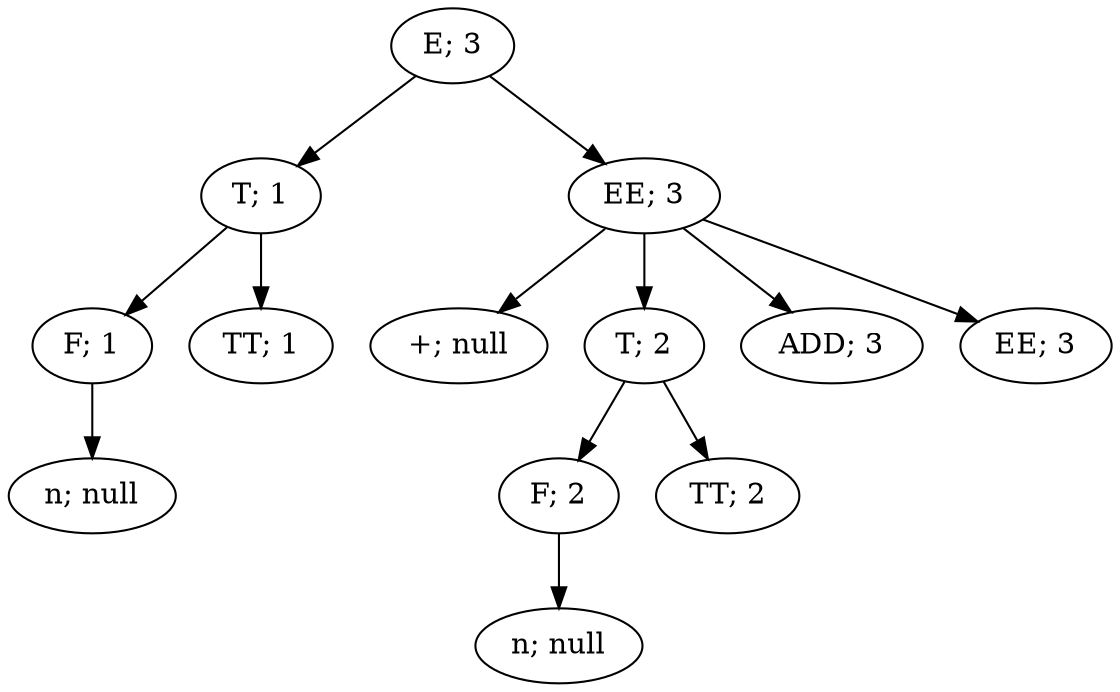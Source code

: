 digraph ParserResult {
"NonTerminal[name=E]_17" [label="E; 3"]
"NonTerminal[name=T]_8" [label="T; 1"]
"NonTerminal[name=E]_17"->"NonTerminal[name=T]_8";
"NonTerminal[name=T]_8" [label="T; 1"]
"NonTerminal[name=F]_6" [label="F; 1"]
"NonTerminal[name=T]_8"->"NonTerminal[name=F]_6";
"NonTerminal[name=F]_6" [label="F; 1"]
"Token{name='n', value='1'}_5" [label="n; null"]
"NonTerminal[name=F]_6"->"Token{name='n', value='1'}_5";
"Token{name='n', value='1'}_5" [label="n; null"]
"NonTerminal[name=TT]_7" [label="TT; 1"]
"NonTerminal[name=T]_8"->"NonTerminal[name=TT]_7";
"NonTerminal[name=TT]_7" [label="TT; 1"]
"NonTerminal[name=EE]_16" [label="EE; 3"]
"NonTerminal[name=E]_17"->"NonTerminal[name=EE]_16";
"NonTerminal[name=EE]_16" [label="EE; 3"]
"Token{name='+', value='+'}_9" [label="+; null"]
"NonTerminal[name=EE]_16"->"Token{name='+', value='+'}_9";
"Token{name='+', value='+'}_9" [label="+; null"]
"NonTerminal[name=T]_13" [label="T; 2"]
"NonTerminal[name=EE]_16"->"NonTerminal[name=T]_13";
"NonTerminal[name=T]_13" [label="T; 2"]
"NonTerminal[name=F]_11" [label="F; 2"]
"NonTerminal[name=T]_13"->"NonTerminal[name=F]_11";
"NonTerminal[name=F]_11" [label="F; 2"]
"Token{name='n', value='2'}_10" [label="n; null"]
"NonTerminal[name=F]_11"->"Token{name='n', value='2'}_10";
"Token{name='n', value='2'}_10" [label="n; null"]
"NonTerminal[name=TT]_12" [label="TT; 2"]
"NonTerminal[name=T]_13"->"NonTerminal[name=TT]_12";
"NonTerminal[name=TT]_12" [label="TT; 2"]
"NonTerminal[name=ADD]_14" [label="ADD; 3"]
"NonTerminal[name=EE]_16"->"NonTerminal[name=ADD]_14";
"NonTerminal[name=ADD]_14" [label="ADD; 3"]
"NonTerminal[name=EE]_15" [label="EE; 3"]
"NonTerminal[name=EE]_16"->"NonTerminal[name=EE]_15";
"NonTerminal[name=EE]_15" [label="EE; 3"]
}